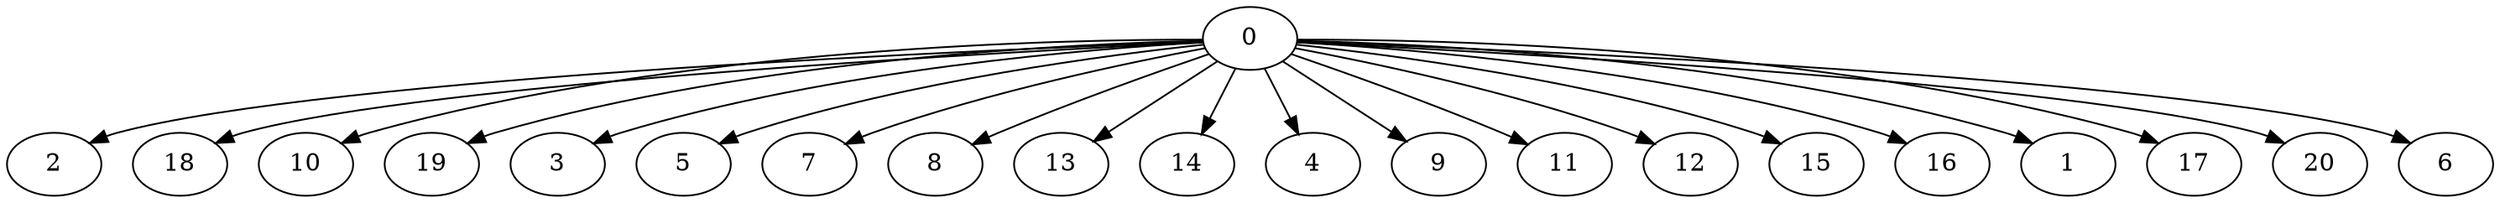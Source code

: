 digraph "Fork_Nodes_21_CCR_1.02_WeightType_Random" {
	graph ["Duplicate states"=0,
		GraphType=Fork,
		"Max states in OPEN"=0,
		Modes="120000ms; topo-ordered tasks, ; Pruning: task equivalence, fixed order ready list, ; F-value: ; Optimisation: best schedule length (\
SL) optimisation on equal, ",
		NumberOfTasks=21,
		"Pruned using list schedule length"=14946,
		"States removed from OPEN"=0,
		TargetSystem="Homogeneous-2",
		"Time to schedule (ms)"=492,
		"Total idle time"=5,
		"Total schedule length"=61,
		"Total sequential time"=117,
		"Total states created"=127946
	];
	0	["Finish time"=2,
		Processor=0,
		"Start time"=0,
		Weight=2];
	2	["Finish time"=12,
		Processor=0,
		"Start time"=2,
		Weight=10];
	0 -> 2	[Weight=2];
	18	["Finish time"=22,
		Processor=1,
		"Start time"=12,
		Weight=10];
	0 -> 18	[Weight=5];
	10	["Finish time"=61,
		Processor=1,
		"Start time"=52,
		Weight=9];
	0 -> 10	[Weight=7];
	19	["Finish time"=31,
		Processor=1,
		"Start time"=22,
		Weight=9];
	0 -> 19	[Weight=5];
	3	["Finish time"=38,
		Processor=1,
		"Start time"=31,
		Weight=7];
	0 -> 3	[Weight=5];
	5	["Finish time"=33,
		Processor=0,
		"Start time"=26,
		Weight=7];
	0 -> 5	[Weight=6];
	7	["Finish time"=12,
		Processor=1,
		"Start time"=5,
		Weight=7];
	0 -> 7	[Weight=3];
	8	["Finish time"=52,
		Processor=1,
		"Start time"=45,
		Weight=7];
	0 -> 8	[Weight=6];
	13	["Finish time"=45,
		Processor=1,
		"Start time"=38,
		Weight=7];
	0 -> 13	[Weight=5];
	14	["Finish time"=44,
		Processor=0,
		"Start time"=37,
		Weight=7];
	0 -> 14	[Weight=7];
	4	["Finish time"=48,
		Processor=0,
		"Start time"=44,
		Weight=4];
	0 -> 4	[Weight=8];
	9	["Finish time"=20,
		Processor=0,
		"Start time"=16,
		Weight=4];
	0 -> 9	[Weight=4];
	11	["Finish time"=26,
		Processor=0,
		"Start time"=22,
		Weight=4];
	0 -> 11	[Weight=5];
	12	["Finish time"=16,
		Processor=0,
		"Start time"=12,
		Weight=4];
	0 -> 12	[Weight=2];
	15	["Finish time"=55,
		Processor=0,
		"Start time"=51,
		Weight=4];
	0 -> 15	[Weight=10];
	16	["Finish time"=37,
		Processor=0,
		"Start time"=33,
		Weight=4];
	0 -> 16	[Weight=6];
	1	["Finish time"=58,
		Processor=0,
		"Start time"=55,
		Weight=3];
	0 -> 1	[Weight=10];
	17	["Finish time"=61,
		Processor=0,
		"Start time"=58,
		Weight=3];
	0 -> 17	[Weight=10];
	20	["Finish time"=51,
		Processor=0,
		"Start time"=48,
		Weight=3];
	0 -> 20	[Weight=9];
	6	["Finish time"=22,
		Processor=0,
		"Start time"=20,
		Weight=2];
	0 -> 6	[Weight=4];
}
